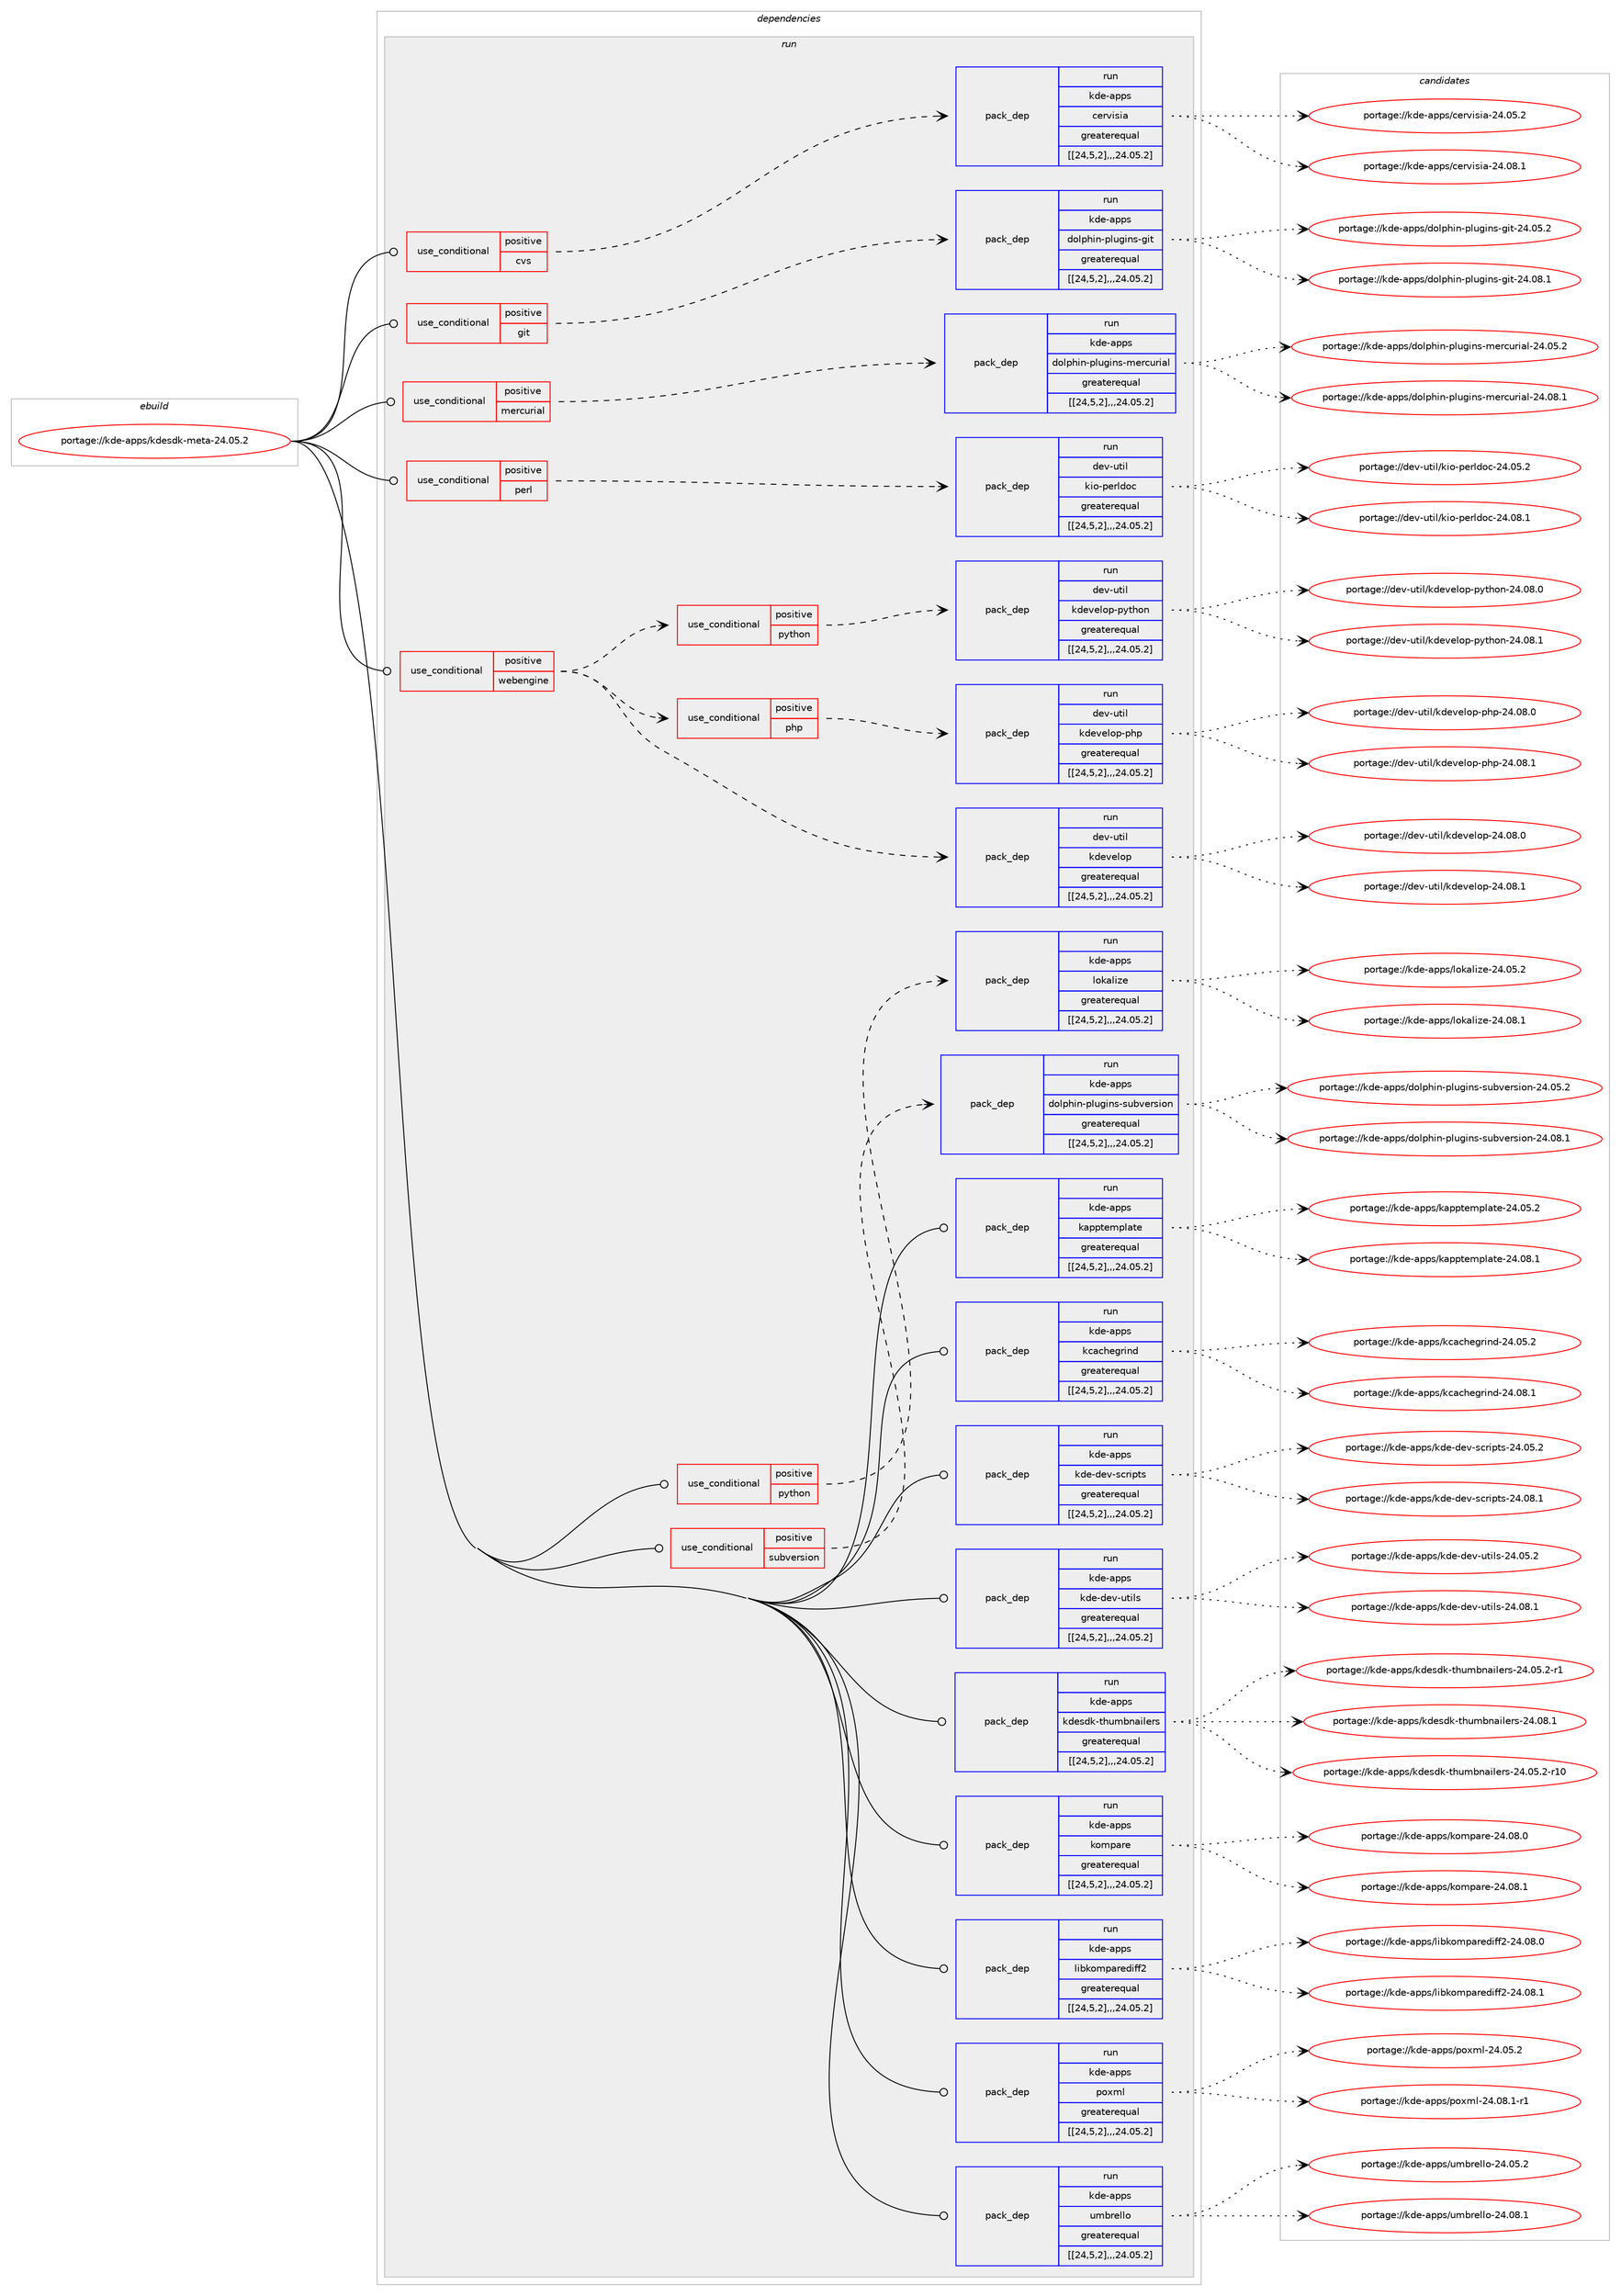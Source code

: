 digraph prolog {

# *************
# Graph options
# *************

newrank=true;
concentrate=true;
compound=true;
graph [rankdir=LR,fontname=Helvetica,fontsize=10,ranksep=1.5];#, ranksep=2.5, nodesep=0.2];
edge  [arrowhead=vee];
node  [fontname=Helvetica,fontsize=10];

# **********
# The ebuild
# **********

subgraph cluster_leftcol {
color=gray;
label=<<i>ebuild</i>>;
id [label="portage://kde-apps/kdesdk-meta-24.05.2", color=red, width=4, href="../kde-apps/kdesdk-meta-24.05.2.svg"];
}

# ****************
# The dependencies
# ****************

subgraph cluster_midcol {
color=gray;
label=<<i>dependencies</i>>;
subgraph cluster_compile {
fillcolor="#eeeeee";
style=filled;
label=<<i>compile</i>>;
}
subgraph cluster_compileandrun {
fillcolor="#eeeeee";
style=filled;
label=<<i>compile and run</i>>;
}
subgraph cluster_run {
fillcolor="#eeeeee";
style=filled;
label=<<i>run</i>>;
subgraph cond69096 {
dependency258455 [label=<<TABLE BORDER="0" CELLBORDER="1" CELLSPACING="0" CELLPADDING="4"><TR><TD ROWSPAN="3" CELLPADDING="10">use_conditional</TD></TR><TR><TD>positive</TD></TR><TR><TD>cvs</TD></TR></TABLE>>, shape=none, color=red];
subgraph pack187586 {
dependency258456 [label=<<TABLE BORDER="0" CELLBORDER="1" CELLSPACING="0" CELLPADDING="4" WIDTH="220"><TR><TD ROWSPAN="6" CELLPADDING="30">pack_dep</TD></TR><TR><TD WIDTH="110">run</TD></TR><TR><TD>kde-apps</TD></TR><TR><TD>cervisia</TD></TR><TR><TD>greaterequal</TD></TR><TR><TD>[[24,5,2],,,24.05.2]</TD></TR></TABLE>>, shape=none, color=blue];
}
dependency258455:e -> dependency258456:w [weight=20,style="dashed",arrowhead="vee"];
}
id:e -> dependency258455:w [weight=20,style="solid",arrowhead="odot"];
subgraph cond69097 {
dependency258457 [label=<<TABLE BORDER="0" CELLBORDER="1" CELLSPACING="0" CELLPADDING="4"><TR><TD ROWSPAN="3" CELLPADDING="10">use_conditional</TD></TR><TR><TD>positive</TD></TR><TR><TD>git</TD></TR></TABLE>>, shape=none, color=red];
subgraph pack187587 {
dependency258458 [label=<<TABLE BORDER="0" CELLBORDER="1" CELLSPACING="0" CELLPADDING="4" WIDTH="220"><TR><TD ROWSPAN="6" CELLPADDING="30">pack_dep</TD></TR><TR><TD WIDTH="110">run</TD></TR><TR><TD>kde-apps</TD></TR><TR><TD>dolphin-plugins-git</TD></TR><TR><TD>greaterequal</TD></TR><TR><TD>[[24,5,2],,,24.05.2]</TD></TR></TABLE>>, shape=none, color=blue];
}
dependency258457:e -> dependency258458:w [weight=20,style="dashed",arrowhead="vee"];
}
id:e -> dependency258457:w [weight=20,style="solid",arrowhead="odot"];
subgraph cond69098 {
dependency258459 [label=<<TABLE BORDER="0" CELLBORDER="1" CELLSPACING="0" CELLPADDING="4"><TR><TD ROWSPAN="3" CELLPADDING="10">use_conditional</TD></TR><TR><TD>positive</TD></TR><TR><TD>mercurial</TD></TR></TABLE>>, shape=none, color=red];
subgraph pack187588 {
dependency258460 [label=<<TABLE BORDER="0" CELLBORDER="1" CELLSPACING="0" CELLPADDING="4" WIDTH="220"><TR><TD ROWSPAN="6" CELLPADDING="30">pack_dep</TD></TR><TR><TD WIDTH="110">run</TD></TR><TR><TD>kde-apps</TD></TR><TR><TD>dolphin-plugins-mercurial</TD></TR><TR><TD>greaterequal</TD></TR><TR><TD>[[24,5,2],,,24.05.2]</TD></TR></TABLE>>, shape=none, color=blue];
}
dependency258459:e -> dependency258460:w [weight=20,style="dashed",arrowhead="vee"];
}
id:e -> dependency258459:w [weight=20,style="solid",arrowhead="odot"];
subgraph cond69099 {
dependency258461 [label=<<TABLE BORDER="0" CELLBORDER="1" CELLSPACING="0" CELLPADDING="4"><TR><TD ROWSPAN="3" CELLPADDING="10">use_conditional</TD></TR><TR><TD>positive</TD></TR><TR><TD>perl</TD></TR></TABLE>>, shape=none, color=red];
subgraph pack187589 {
dependency258462 [label=<<TABLE BORDER="0" CELLBORDER="1" CELLSPACING="0" CELLPADDING="4" WIDTH="220"><TR><TD ROWSPAN="6" CELLPADDING="30">pack_dep</TD></TR><TR><TD WIDTH="110">run</TD></TR><TR><TD>dev-util</TD></TR><TR><TD>kio-perldoc</TD></TR><TR><TD>greaterequal</TD></TR><TR><TD>[[24,5,2],,,24.05.2]</TD></TR></TABLE>>, shape=none, color=blue];
}
dependency258461:e -> dependency258462:w [weight=20,style="dashed",arrowhead="vee"];
}
id:e -> dependency258461:w [weight=20,style="solid",arrowhead="odot"];
subgraph cond69100 {
dependency258463 [label=<<TABLE BORDER="0" CELLBORDER="1" CELLSPACING="0" CELLPADDING="4"><TR><TD ROWSPAN="3" CELLPADDING="10">use_conditional</TD></TR><TR><TD>positive</TD></TR><TR><TD>python</TD></TR></TABLE>>, shape=none, color=red];
subgraph pack187590 {
dependency258464 [label=<<TABLE BORDER="0" CELLBORDER="1" CELLSPACING="0" CELLPADDING="4" WIDTH="220"><TR><TD ROWSPAN="6" CELLPADDING="30">pack_dep</TD></TR><TR><TD WIDTH="110">run</TD></TR><TR><TD>kde-apps</TD></TR><TR><TD>lokalize</TD></TR><TR><TD>greaterequal</TD></TR><TR><TD>[[24,5,2],,,24.05.2]</TD></TR></TABLE>>, shape=none, color=blue];
}
dependency258463:e -> dependency258464:w [weight=20,style="dashed",arrowhead="vee"];
}
id:e -> dependency258463:w [weight=20,style="solid",arrowhead="odot"];
subgraph cond69101 {
dependency258465 [label=<<TABLE BORDER="0" CELLBORDER="1" CELLSPACING="0" CELLPADDING="4"><TR><TD ROWSPAN="3" CELLPADDING="10">use_conditional</TD></TR><TR><TD>positive</TD></TR><TR><TD>subversion</TD></TR></TABLE>>, shape=none, color=red];
subgraph pack187591 {
dependency258466 [label=<<TABLE BORDER="0" CELLBORDER="1" CELLSPACING="0" CELLPADDING="4" WIDTH="220"><TR><TD ROWSPAN="6" CELLPADDING="30">pack_dep</TD></TR><TR><TD WIDTH="110">run</TD></TR><TR><TD>kde-apps</TD></TR><TR><TD>dolphin-plugins-subversion</TD></TR><TR><TD>greaterequal</TD></TR><TR><TD>[[24,5,2],,,24.05.2]</TD></TR></TABLE>>, shape=none, color=blue];
}
dependency258465:e -> dependency258466:w [weight=20,style="dashed",arrowhead="vee"];
}
id:e -> dependency258465:w [weight=20,style="solid",arrowhead="odot"];
subgraph cond69102 {
dependency258467 [label=<<TABLE BORDER="0" CELLBORDER="1" CELLSPACING="0" CELLPADDING="4"><TR><TD ROWSPAN="3" CELLPADDING="10">use_conditional</TD></TR><TR><TD>positive</TD></TR><TR><TD>webengine</TD></TR></TABLE>>, shape=none, color=red];
subgraph pack187592 {
dependency258468 [label=<<TABLE BORDER="0" CELLBORDER="1" CELLSPACING="0" CELLPADDING="4" WIDTH="220"><TR><TD ROWSPAN="6" CELLPADDING="30">pack_dep</TD></TR><TR><TD WIDTH="110">run</TD></TR><TR><TD>dev-util</TD></TR><TR><TD>kdevelop</TD></TR><TR><TD>greaterequal</TD></TR><TR><TD>[[24,5,2],,,24.05.2]</TD></TR></TABLE>>, shape=none, color=blue];
}
dependency258467:e -> dependency258468:w [weight=20,style="dashed",arrowhead="vee"];
subgraph cond69103 {
dependency258469 [label=<<TABLE BORDER="0" CELLBORDER="1" CELLSPACING="0" CELLPADDING="4"><TR><TD ROWSPAN="3" CELLPADDING="10">use_conditional</TD></TR><TR><TD>positive</TD></TR><TR><TD>php</TD></TR></TABLE>>, shape=none, color=red];
subgraph pack187593 {
dependency258470 [label=<<TABLE BORDER="0" CELLBORDER="1" CELLSPACING="0" CELLPADDING="4" WIDTH="220"><TR><TD ROWSPAN="6" CELLPADDING="30">pack_dep</TD></TR><TR><TD WIDTH="110">run</TD></TR><TR><TD>dev-util</TD></TR><TR><TD>kdevelop-php</TD></TR><TR><TD>greaterequal</TD></TR><TR><TD>[[24,5,2],,,24.05.2]</TD></TR></TABLE>>, shape=none, color=blue];
}
dependency258469:e -> dependency258470:w [weight=20,style="dashed",arrowhead="vee"];
}
dependency258467:e -> dependency258469:w [weight=20,style="dashed",arrowhead="vee"];
subgraph cond69104 {
dependency258471 [label=<<TABLE BORDER="0" CELLBORDER="1" CELLSPACING="0" CELLPADDING="4"><TR><TD ROWSPAN="3" CELLPADDING="10">use_conditional</TD></TR><TR><TD>positive</TD></TR><TR><TD>python</TD></TR></TABLE>>, shape=none, color=red];
subgraph pack187594 {
dependency258472 [label=<<TABLE BORDER="0" CELLBORDER="1" CELLSPACING="0" CELLPADDING="4" WIDTH="220"><TR><TD ROWSPAN="6" CELLPADDING="30">pack_dep</TD></TR><TR><TD WIDTH="110">run</TD></TR><TR><TD>dev-util</TD></TR><TR><TD>kdevelop-python</TD></TR><TR><TD>greaterequal</TD></TR><TR><TD>[[24,5,2],,,24.05.2]</TD></TR></TABLE>>, shape=none, color=blue];
}
dependency258471:e -> dependency258472:w [weight=20,style="dashed",arrowhead="vee"];
}
dependency258467:e -> dependency258471:w [weight=20,style="dashed",arrowhead="vee"];
}
id:e -> dependency258467:w [weight=20,style="solid",arrowhead="odot"];
subgraph pack187595 {
dependency258473 [label=<<TABLE BORDER="0" CELLBORDER="1" CELLSPACING="0" CELLPADDING="4" WIDTH="220"><TR><TD ROWSPAN="6" CELLPADDING="30">pack_dep</TD></TR><TR><TD WIDTH="110">run</TD></TR><TR><TD>kde-apps</TD></TR><TR><TD>kapptemplate</TD></TR><TR><TD>greaterequal</TD></TR><TR><TD>[[24,5,2],,,24.05.2]</TD></TR></TABLE>>, shape=none, color=blue];
}
id:e -> dependency258473:w [weight=20,style="solid",arrowhead="odot"];
subgraph pack187596 {
dependency258474 [label=<<TABLE BORDER="0" CELLBORDER="1" CELLSPACING="0" CELLPADDING="4" WIDTH="220"><TR><TD ROWSPAN="6" CELLPADDING="30">pack_dep</TD></TR><TR><TD WIDTH="110">run</TD></TR><TR><TD>kde-apps</TD></TR><TR><TD>kcachegrind</TD></TR><TR><TD>greaterequal</TD></TR><TR><TD>[[24,5,2],,,24.05.2]</TD></TR></TABLE>>, shape=none, color=blue];
}
id:e -> dependency258474:w [weight=20,style="solid",arrowhead="odot"];
subgraph pack187597 {
dependency258475 [label=<<TABLE BORDER="0" CELLBORDER="1" CELLSPACING="0" CELLPADDING="4" WIDTH="220"><TR><TD ROWSPAN="6" CELLPADDING="30">pack_dep</TD></TR><TR><TD WIDTH="110">run</TD></TR><TR><TD>kde-apps</TD></TR><TR><TD>kde-dev-scripts</TD></TR><TR><TD>greaterequal</TD></TR><TR><TD>[[24,5,2],,,24.05.2]</TD></TR></TABLE>>, shape=none, color=blue];
}
id:e -> dependency258475:w [weight=20,style="solid",arrowhead="odot"];
subgraph pack187598 {
dependency258476 [label=<<TABLE BORDER="0" CELLBORDER="1" CELLSPACING="0" CELLPADDING="4" WIDTH="220"><TR><TD ROWSPAN="6" CELLPADDING="30">pack_dep</TD></TR><TR><TD WIDTH="110">run</TD></TR><TR><TD>kde-apps</TD></TR><TR><TD>kde-dev-utils</TD></TR><TR><TD>greaterequal</TD></TR><TR><TD>[[24,5,2],,,24.05.2]</TD></TR></TABLE>>, shape=none, color=blue];
}
id:e -> dependency258476:w [weight=20,style="solid",arrowhead="odot"];
subgraph pack187599 {
dependency258477 [label=<<TABLE BORDER="0" CELLBORDER="1" CELLSPACING="0" CELLPADDING="4" WIDTH="220"><TR><TD ROWSPAN="6" CELLPADDING="30">pack_dep</TD></TR><TR><TD WIDTH="110">run</TD></TR><TR><TD>kde-apps</TD></TR><TR><TD>kdesdk-thumbnailers</TD></TR><TR><TD>greaterequal</TD></TR><TR><TD>[[24,5,2],,,24.05.2]</TD></TR></TABLE>>, shape=none, color=blue];
}
id:e -> dependency258477:w [weight=20,style="solid",arrowhead="odot"];
subgraph pack187600 {
dependency258478 [label=<<TABLE BORDER="0" CELLBORDER="1" CELLSPACING="0" CELLPADDING="4" WIDTH="220"><TR><TD ROWSPAN="6" CELLPADDING="30">pack_dep</TD></TR><TR><TD WIDTH="110">run</TD></TR><TR><TD>kde-apps</TD></TR><TR><TD>kompare</TD></TR><TR><TD>greaterequal</TD></TR><TR><TD>[[24,5,2],,,24.05.2]</TD></TR></TABLE>>, shape=none, color=blue];
}
id:e -> dependency258478:w [weight=20,style="solid",arrowhead="odot"];
subgraph pack187601 {
dependency258479 [label=<<TABLE BORDER="0" CELLBORDER="1" CELLSPACING="0" CELLPADDING="4" WIDTH="220"><TR><TD ROWSPAN="6" CELLPADDING="30">pack_dep</TD></TR><TR><TD WIDTH="110">run</TD></TR><TR><TD>kde-apps</TD></TR><TR><TD>libkomparediff2</TD></TR><TR><TD>greaterequal</TD></TR><TR><TD>[[24,5,2],,,24.05.2]</TD></TR></TABLE>>, shape=none, color=blue];
}
id:e -> dependency258479:w [weight=20,style="solid",arrowhead="odot"];
subgraph pack187602 {
dependency258480 [label=<<TABLE BORDER="0" CELLBORDER="1" CELLSPACING="0" CELLPADDING="4" WIDTH="220"><TR><TD ROWSPAN="6" CELLPADDING="30">pack_dep</TD></TR><TR><TD WIDTH="110">run</TD></TR><TR><TD>kde-apps</TD></TR><TR><TD>poxml</TD></TR><TR><TD>greaterequal</TD></TR><TR><TD>[[24,5,2],,,24.05.2]</TD></TR></TABLE>>, shape=none, color=blue];
}
id:e -> dependency258480:w [weight=20,style="solid",arrowhead="odot"];
subgraph pack187603 {
dependency258481 [label=<<TABLE BORDER="0" CELLBORDER="1" CELLSPACING="0" CELLPADDING="4" WIDTH="220"><TR><TD ROWSPAN="6" CELLPADDING="30">pack_dep</TD></TR><TR><TD WIDTH="110">run</TD></TR><TR><TD>kde-apps</TD></TR><TR><TD>umbrello</TD></TR><TR><TD>greaterequal</TD></TR><TR><TD>[[24,5,2],,,24.05.2]</TD></TR></TABLE>>, shape=none, color=blue];
}
id:e -> dependency258481:w [weight=20,style="solid",arrowhead="odot"];
}
}

# **************
# The candidates
# **************

subgraph cluster_choices {
rank=same;
color=gray;
label=<<i>candidates</i>>;

subgraph choice187586 {
color=black;
nodesep=1;
choice10710010145971121121154799101114118105115105974550524648564649 [label="portage://kde-apps/cervisia-24.08.1", color=red, width=4,href="../kde-apps/cervisia-24.08.1.svg"];
choice10710010145971121121154799101114118105115105974550524648534650 [label="portage://kde-apps/cervisia-24.05.2", color=red, width=4,href="../kde-apps/cervisia-24.05.2.svg"];
dependency258456:e -> choice10710010145971121121154799101114118105115105974550524648564649:w [style=dotted,weight="100"];
dependency258456:e -> choice10710010145971121121154799101114118105115105974550524648534650:w [style=dotted,weight="100"];
}
subgraph choice187587 {
color=black;
nodesep=1;
choice10710010145971121121154710011110811210410511045112108117103105110115451031051164550524648564649 [label="portage://kde-apps/dolphin-plugins-git-24.08.1", color=red, width=4,href="../kde-apps/dolphin-plugins-git-24.08.1.svg"];
choice10710010145971121121154710011110811210410511045112108117103105110115451031051164550524648534650 [label="portage://kde-apps/dolphin-plugins-git-24.05.2", color=red, width=4,href="../kde-apps/dolphin-plugins-git-24.05.2.svg"];
dependency258458:e -> choice10710010145971121121154710011110811210410511045112108117103105110115451031051164550524648564649:w [style=dotted,weight="100"];
dependency258458:e -> choice10710010145971121121154710011110811210410511045112108117103105110115451031051164550524648534650:w [style=dotted,weight="100"];
}
subgraph choice187588 {
color=black;
nodesep=1;
choice107100101459711211211547100111108112104105110451121081171031051101154510910111499117114105971084550524648564649 [label="portage://kde-apps/dolphin-plugins-mercurial-24.08.1", color=red, width=4,href="../kde-apps/dolphin-plugins-mercurial-24.08.1.svg"];
choice107100101459711211211547100111108112104105110451121081171031051101154510910111499117114105971084550524648534650 [label="portage://kde-apps/dolphin-plugins-mercurial-24.05.2", color=red, width=4,href="../kde-apps/dolphin-plugins-mercurial-24.05.2.svg"];
dependency258460:e -> choice107100101459711211211547100111108112104105110451121081171031051101154510910111499117114105971084550524648564649:w [style=dotted,weight="100"];
dependency258460:e -> choice107100101459711211211547100111108112104105110451121081171031051101154510910111499117114105971084550524648534650:w [style=dotted,weight="100"];
}
subgraph choice187589 {
color=black;
nodesep=1;
choice100101118451171161051084710710511145112101114108100111994550524648564649 [label="portage://dev-util/kio-perldoc-24.08.1", color=red, width=4,href="../dev-util/kio-perldoc-24.08.1.svg"];
choice100101118451171161051084710710511145112101114108100111994550524648534650 [label="portage://dev-util/kio-perldoc-24.05.2", color=red, width=4,href="../dev-util/kio-perldoc-24.05.2.svg"];
dependency258462:e -> choice100101118451171161051084710710511145112101114108100111994550524648564649:w [style=dotted,weight="100"];
dependency258462:e -> choice100101118451171161051084710710511145112101114108100111994550524648534650:w [style=dotted,weight="100"];
}
subgraph choice187590 {
color=black;
nodesep=1;
choice107100101459711211211547108111107971081051221014550524648564649 [label="portage://kde-apps/lokalize-24.08.1", color=red, width=4,href="../kde-apps/lokalize-24.08.1.svg"];
choice107100101459711211211547108111107971081051221014550524648534650 [label="portage://kde-apps/lokalize-24.05.2", color=red, width=4,href="../kde-apps/lokalize-24.05.2.svg"];
dependency258464:e -> choice107100101459711211211547108111107971081051221014550524648564649:w [style=dotted,weight="100"];
dependency258464:e -> choice107100101459711211211547108111107971081051221014550524648534650:w [style=dotted,weight="100"];
}
subgraph choice187591 {
color=black;
nodesep=1;
choice1071001014597112112115471001111081121041051104511210811710310511011545115117981181011141151051111104550524648564649 [label="portage://kde-apps/dolphin-plugins-subversion-24.08.1", color=red, width=4,href="../kde-apps/dolphin-plugins-subversion-24.08.1.svg"];
choice1071001014597112112115471001111081121041051104511210811710310511011545115117981181011141151051111104550524648534650 [label="portage://kde-apps/dolphin-plugins-subversion-24.05.2", color=red, width=4,href="../kde-apps/dolphin-plugins-subversion-24.05.2.svg"];
dependency258466:e -> choice1071001014597112112115471001111081121041051104511210811710310511011545115117981181011141151051111104550524648564649:w [style=dotted,weight="100"];
dependency258466:e -> choice1071001014597112112115471001111081121041051104511210811710310511011545115117981181011141151051111104550524648534650:w [style=dotted,weight="100"];
}
subgraph choice187592 {
color=black;
nodesep=1;
choice10010111845117116105108471071001011181011081111124550524648564649 [label="portage://dev-util/kdevelop-24.08.1", color=red, width=4,href="../dev-util/kdevelop-24.08.1.svg"];
choice10010111845117116105108471071001011181011081111124550524648564648 [label="portage://dev-util/kdevelop-24.08.0", color=red, width=4,href="../dev-util/kdevelop-24.08.0.svg"];
dependency258468:e -> choice10010111845117116105108471071001011181011081111124550524648564649:w [style=dotted,weight="100"];
dependency258468:e -> choice10010111845117116105108471071001011181011081111124550524648564648:w [style=dotted,weight="100"];
}
subgraph choice187593 {
color=black;
nodesep=1;
choice1001011184511711610510847107100101118101108111112451121041124550524648564649 [label="portage://dev-util/kdevelop-php-24.08.1", color=red, width=4,href="../dev-util/kdevelop-php-24.08.1.svg"];
choice1001011184511711610510847107100101118101108111112451121041124550524648564648 [label="portage://dev-util/kdevelop-php-24.08.0", color=red, width=4,href="../dev-util/kdevelop-php-24.08.0.svg"];
dependency258470:e -> choice1001011184511711610510847107100101118101108111112451121041124550524648564649:w [style=dotted,weight="100"];
dependency258470:e -> choice1001011184511711610510847107100101118101108111112451121041124550524648564648:w [style=dotted,weight="100"];
}
subgraph choice187594 {
color=black;
nodesep=1;
choice1001011184511711610510847107100101118101108111112451121211161041111104550524648564649 [label="portage://dev-util/kdevelop-python-24.08.1", color=red, width=4,href="../dev-util/kdevelop-python-24.08.1.svg"];
choice1001011184511711610510847107100101118101108111112451121211161041111104550524648564648 [label="portage://dev-util/kdevelop-python-24.08.0", color=red, width=4,href="../dev-util/kdevelop-python-24.08.0.svg"];
dependency258472:e -> choice1001011184511711610510847107100101118101108111112451121211161041111104550524648564649:w [style=dotted,weight="100"];
dependency258472:e -> choice1001011184511711610510847107100101118101108111112451121211161041111104550524648564648:w [style=dotted,weight="100"];
}
subgraph choice187595 {
color=black;
nodesep=1;
choice10710010145971121121154710797112112116101109112108971161014550524648564649 [label="portage://kde-apps/kapptemplate-24.08.1", color=red, width=4,href="../kde-apps/kapptemplate-24.08.1.svg"];
choice10710010145971121121154710797112112116101109112108971161014550524648534650 [label="portage://kde-apps/kapptemplate-24.05.2", color=red, width=4,href="../kde-apps/kapptemplate-24.05.2.svg"];
dependency258473:e -> choice10710010145971121121154710797112112116101109112108971161014550524648564649:w [style=dotted,weight="100"];
dependency258473:e -> choice10710010145971121121154710797112112116101109112108971161014550524648534650:w [style=dotted,weight="100"];
}
subgraph choice187596 {
color=black;
nodesep=1;
choice1071001014597112112115471079997991041011031141051101004550524648564649 [label="portage://kde-apps/kcachegrind-24.08.1", color=red, width=4,href="../kde-apps/kcachegrind-24.08.1.svg"];
choice1071001014597112112115471079997991041011031141051101004550524648534650 [label="portage://kde-apps/kcachegrind-24.05.2", color=red, width=4,href="../kde-apps/kcachegrind-24.05.2.svg"];
dependency258474:e -> choice1071001014597112112115471079997991041011031141051101004550524648564649:w [style=dotted,weight="100"];
dependency258474:e -> choice1071001014597112112115471079997991041011031141051101004550524648534650:w [style=dotted,weight="100"];
}
subgraph choice187597 {
color=black;
nodesep=1;
choice1071001014597112112115471071001014510010111845115991141051121161154550524648564649 [label="portage://kde-apps/kde-dev-scripts-24.08.1", color=red, width=4,href="../kde-apps/kde-dev-scripts-24.08.1.svg"];
choice1071001014597112112115471071001014510010111845115991141051121161154550524648534650 [label="portage://kde-apps/kde-dev-scripts-24.05.2", color=red, width=4,href="../kde-apps/kde-dev-scripts-24.05.2.svg"];
dependency258475:e -> choice1071001014597112112115471071001014510010111845115991141051121161154550524648564649:w [style=dotted,weight="100"];
dependency258475:e -> choice1071001014597112112115471071001014510010111845115991141051121161154550524648534650:w [style=dotted,weight="100"];
}
subgraph choice187598 {
color=black;
nodesep=1;
choice10710010145971121121154710710010145100101118451171161051081154550524648564649 [label="portage://kde-apps/kde-dev-utils-24.08.1", color=red, width=4,href="../kde-apps/kde-dev-utils-24.08.1.svg"];
choice10710010145971121121154710710010145100101118451171161051081154550524648534650 [label="portage://kde-apps/kde-dev-utils-24.05.2", color=red, width=4,href="../kde-apps/kde-dev-utils-24.05.2.svg"];
dependency258476:e -> choice10710010145971121121154710710010145100101118451171161051081154550524648564649:w [style=dotted,weight="100"];
dependency258476:e -> choice10710010145971121121154710710010145100101118451171161051081154550524648534650:w [style=dotted,weight="100"];
}
subgraph choice187599 {
color=black;
nodesep=1;
choice1071001014597112112115471071001011151001074511610411710998110971051081011141154550524648564649 [label="portage://kde-apps/kdesdk-thumbnailers-24.08.1", color=red, width=4,href="../kde-apps/kdesdk-thumbnailers-24.08.1.svg"];
choice1071001014597112112115471071001011151001074511610411710998110971051081011141154550524648534650451144948 [label="portage://kde-apps/kdesdk-thumbnailers-24.05.2-r10", color=red, width=4,href="../kde-apps/kdesdk-thumbnailers-24.05.2-r10.svg"];
choice10710010145971121121154710710010111510010745116104117109981109710510810111411545505246485346504511449 [label="portage://kde-apps/kdesdk-thumbnailers-24.05.2-r1", color=red, width=4,href="../kde-apps/kdesdk-thumbnailers-24.05.2-r1.svg"];
dependency258477:e -> choice1071001014597112112115471071001011151001074511610411710998110971051081011141154550524648564649:w [style=dotted,weight="100"];
dependency258477:e -> choice1071001014597112112115471071001011151001074511610411710998110971051081011141154550524648534650451144948:w [style=dotted,weight="100"];
dependency258477:e -> choice10710010145971121121154710710010111510010745116104117109981109710510810111411545505246485346504511449:w [style=dotted,weight="100"];
}
subgraph choice187600 {
color=black;
nodesep=1;
choice107100101459711211211547107111109112971141014550524648564649 [label="portage://kde-apps/kompare-24.08.1", color=red, width=4,href="../kde-apps/kompare-24.08.1.svg"];
choice107100101459711211211547107111109112971141014550524648564648 [label="portage://kde-apps/kompare-24.08.0", color=red, width=4,href="../kde-apps/kompare-24.08.0.svg"];
dependency258478:e -> choice107100101459711211211547107111109112971141014550524648564649:w [style=dotted,weight="100"];
dependency258478:e -> choice107100101459711211211547107111109112971141014550524648564648:w [style=dotted,weight="100"];
}
subgraph choice187601 {
color=black;
nodesep=1;
choice1071001014597112112115471081059810711110911297114101100105102102504550524648564649 [label="portage://kde-apps/libkomparediff2-24.08.1", color=red, width=4,href="../kde-apps/libkomparediff2-24.08.1.svg"];
choice1071001014597112112115471081059810711110911297114101100105102102504550524648564648 [label="portage://kde-apps/libkomparediff2-24.08.0", color=red, width=4,href="../kde-apps/libkomparediff2-24.08.0.svg"];
dependency258479:e -> choice1071001014597112112115471081059810711110911297114101100105102102504550524648564649:w [style=dotted,weight="100"];
dependency258479:e -> choice1071001014597112112115471081059810711110911297114101100105102102504550524648564648:w [style=dotted,weight="100"];
}
subgraph choice187602 {
color=black;
nodesep=1;
choice10710010145971121121154711211112010910845505246485646494511449 [label="portage://kde-apps/poxml-24.08.1-r1", color=red, width=4,href="../kde-apps/poxml-24.08.1-r1.svg"];
choice1071001014597112112115471121111201091084550524648534650 [label="portage://kde-apps/poxml-24.05.2", color=red, width=4,href="../kde-apps/poxml-24.05.2.svg"];
dependency258480:e -> choice10710010145971121121154711211112010910845505246485646494511449:w [style=dotted,weight="100"];
dependency258480:e -> choice1071001014597112112115471121111201091084550524648534650:w [style=dotted,weight="100"];
}
subgraph choice187603 {
color=black;
nodesep=1;
choice107100101459711211211547117109981141011081081114550524648564649 [label="portage://kde-apps/umbrello-24.08.1", color=red, width=4,href="../kde-apps/umbrello-24.08.1.svg"];
choice107100101459711211211547117109981141011081081114550524648534650 [label="portage://kde-apps/umbrello-24.05.2", color=red, width=4,href="../kde-apps/umbrello-24.05.2.svg"];
dependency258481:e -> choice107100101459711211211547117109981141011081081114550524648564649:w [style=dotted,weight="100"];
dependency258481:e -> choice107100101459711211211547117109981141011081081114550524648534650:w [style=dotted,weight="100"];
}
}

}
